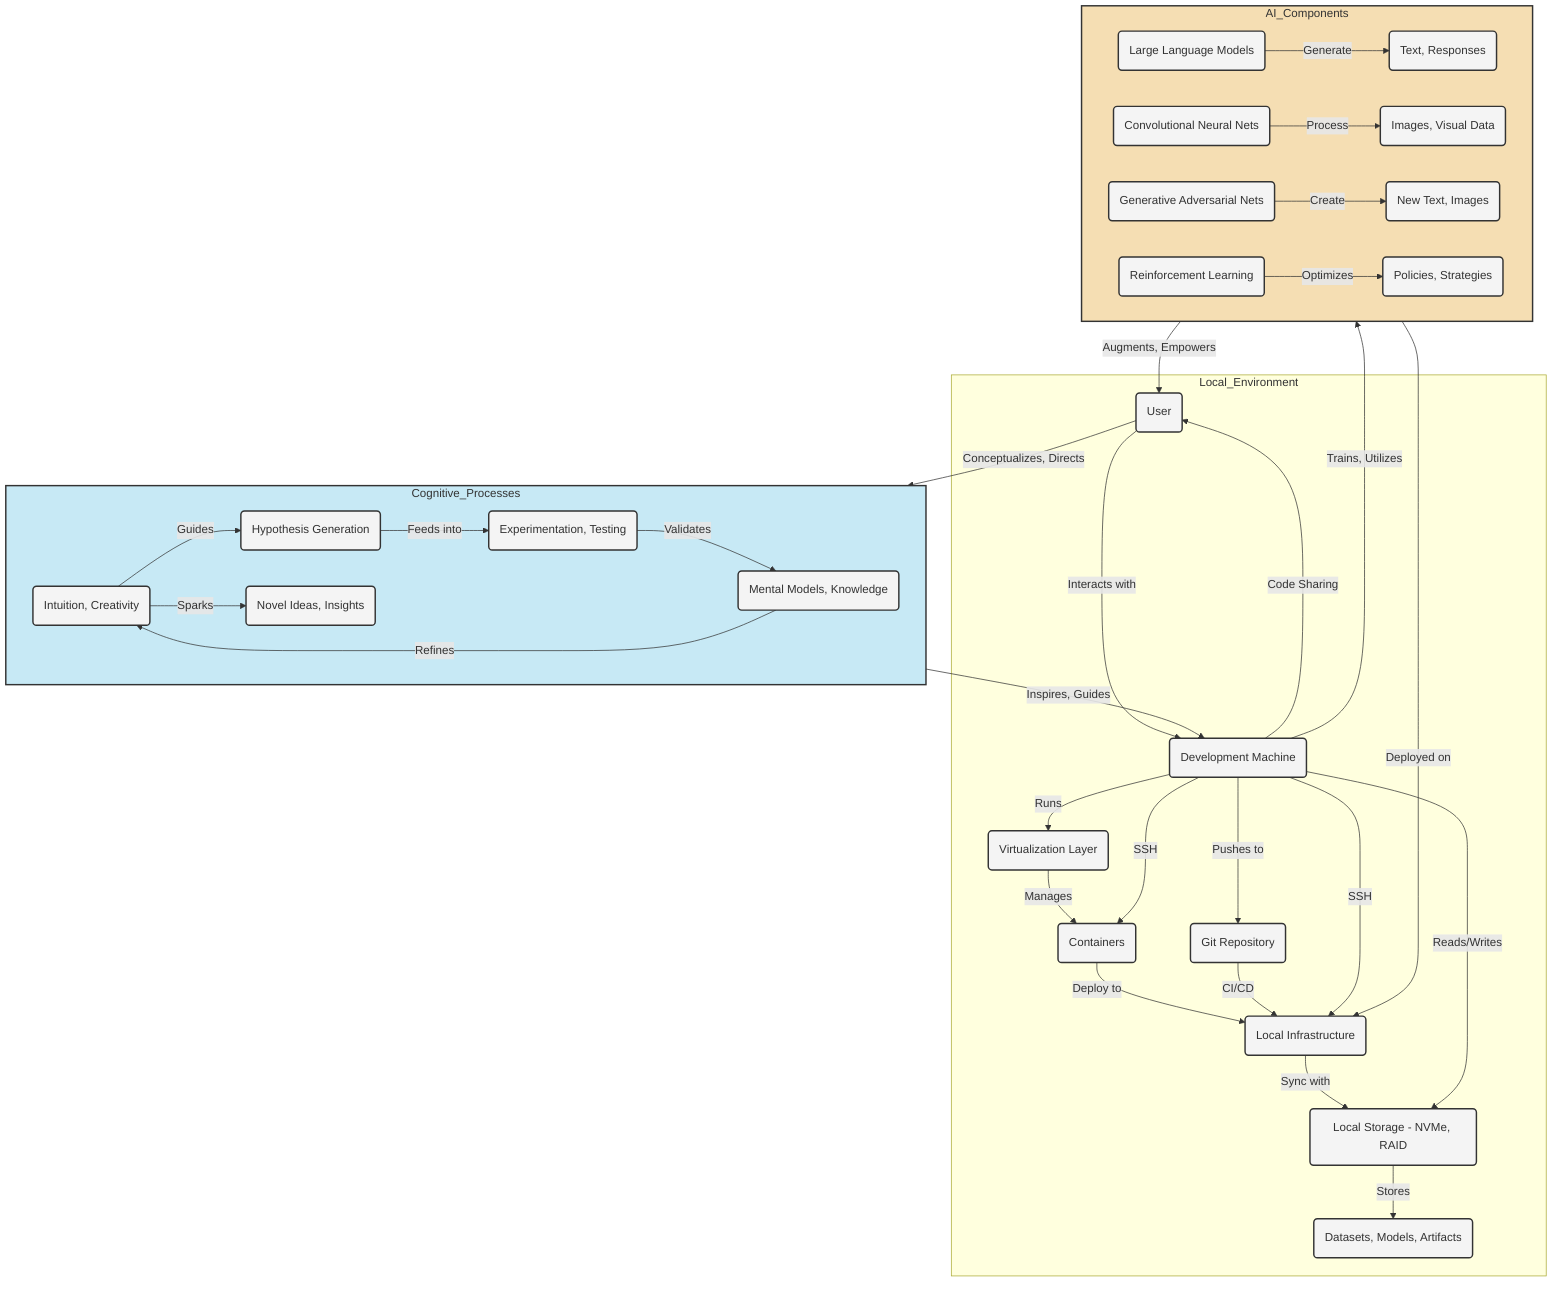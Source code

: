 graph TD
  subgraph Local_Environment
    U(User) -->|Interacts with| D(Development Machine)
    D -->|Runs| V(Virtualization Layer)
    V -->|Manages| C(Containers)
    C -->|Deploy to| LI(Local Infrastructure)
    LI -->|Sync with| LS(Local Storage - NVMe, RAID)
    LS -->|Stores| DA(Datasets, Models, Artifacts)
    D -->|Reads/Writes| LS
    D -->|Pushes to| G(Git Repository)
    G -->|CI/CD| LI
    D -->|SSH| LI
    D -->|SSH| C
    D -->|Code Sharing| U
  end

  subgraph Cognitive_Processes
    I(Intuition, Creativity) -->|Guides| H(Hypothesis Generation)
    H -->|Feeds into| E(Experimentation, Testing)
    E -->|Validates| M(Mental Models, Knowledge)
    M -->|Refines| I
    I -->|Sparks| N(Novel Ideas, Insights)
  end

  subgraph AI_Components
    LLM(Large Language Models) -->|Generate| T(Text, Responses)
    CNN(Convolutional Neural Nets) -->|Process| IMG(Images, Visual Data)
    GAN(Generative Adversarial Nets) -->|Create| NT(New Text, Images)
    RL(Reinforcement Learning) -->|Optimizes| P(Policies, Strategies)
  end

  U -->|Conceptualizes, Directs| Cognitive_Processes
  Cognitive_Processes -->|Inspires, Guides| D
  D -->|Trains, Utilizes| AI_Components
  AI_Components -->|Augments, Empowers| U
  AI_Components -->|Deployed on| LI

  classDef default fill:#f4f4f4,stroke:#333,stroke-width:2px;
  classDef cognitive fill:#c7e9f5,stroke:#333,stroke-width:2px;
  classDef ai fill:#f5deb3,stroke:#333,stroke-width:2px;

  class Cognitive_Processes cognitive;
  class AI_Components ai;